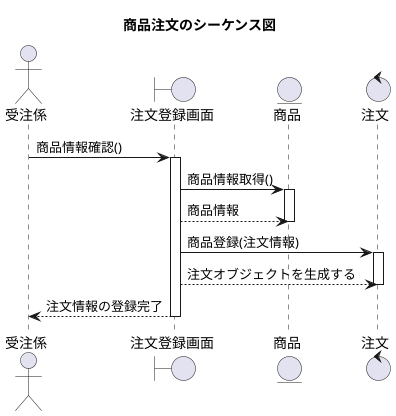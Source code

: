 @startuml 演習4-4
title 商品注文のシーケンス図

actor 受注係
boundary 注文登録画面
entity 商品
control 注文

受注係 -> 注文登録画面: 商品情報確認()
activate 注文登録画面

注文登録画面 -> 商品: 商品情報取得()
activate 商品
商品 <-- 注文登録画面: 商品情報
deactivate 商品

注文登録画面 -> 注文: 商品登録(注文情報)
activate 注文
注文 <-- 注文登録画面: 注文オブジェクトを生成する
deactivate 注文

注文登録画面 --> 受注係: 注文情報の登録完了
deactivate 注文登録画面

@enduml
